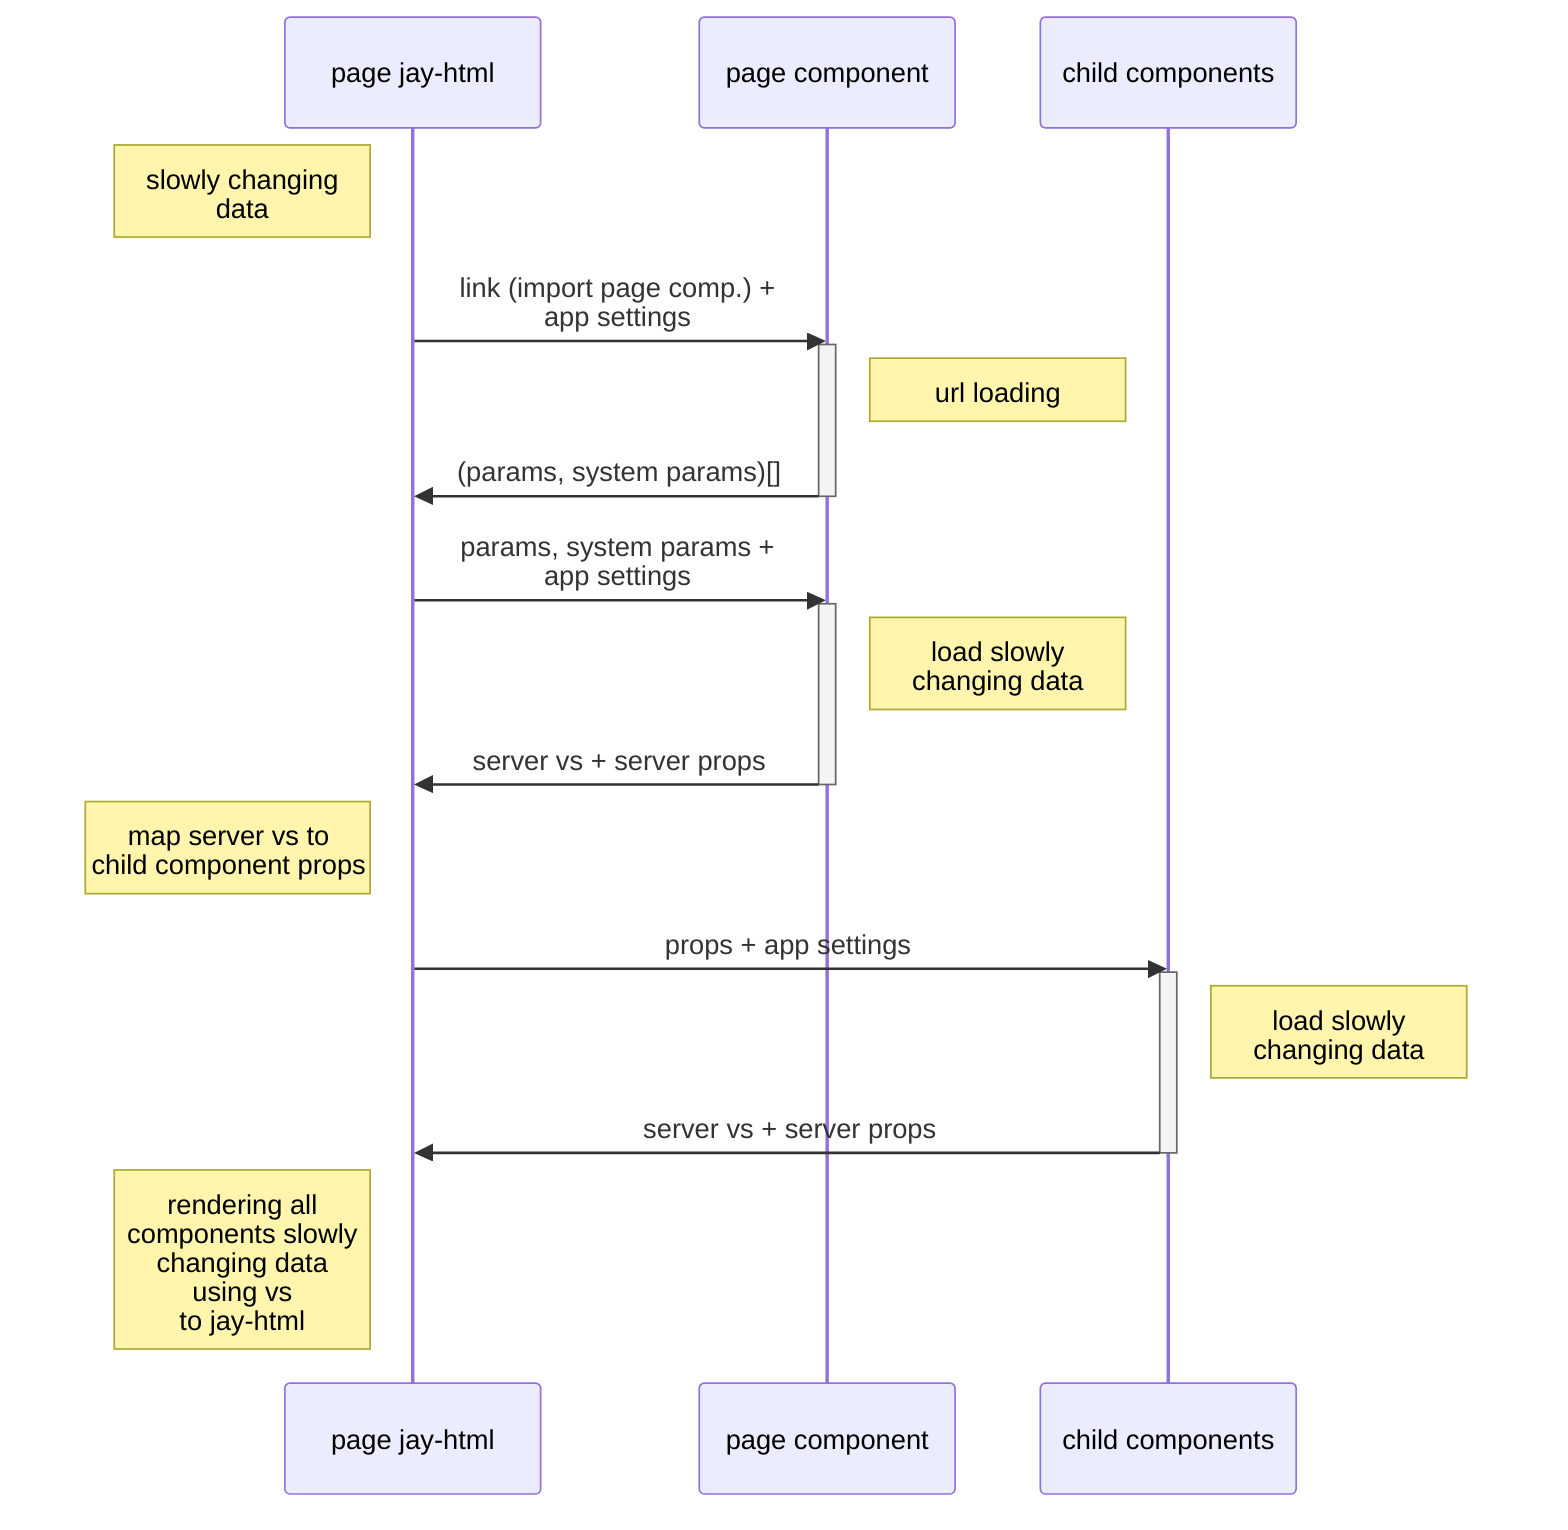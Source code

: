 sequenceDiagram
    participant page as page jay-html
    participant comp as page component
    participant child as child components
    Note left of page: slowly changing<br>data
    page->>comp: link (import page comp.) +<br> app settings
    activate comp
    Note right of comp: url loading
    comp->>page: (params, system params)[]
    deactivate comp
    page->>comp: params, system params + <br>app settings
    activate comp
    Note right of comp: load slowly<br>changing data
    comp->>page: server vs + server props
    deactivate comp
    Note left of page: map server vs to <br>child component props
    page->>child: props + app settings
    activate child
    Note right of child: load slowly<br>changing data
    child->>page: server vs + server props
    deactivate child
    Note left of page: rendering all <br>components slowly<br>changing data<br>using vs<br>to jay-html